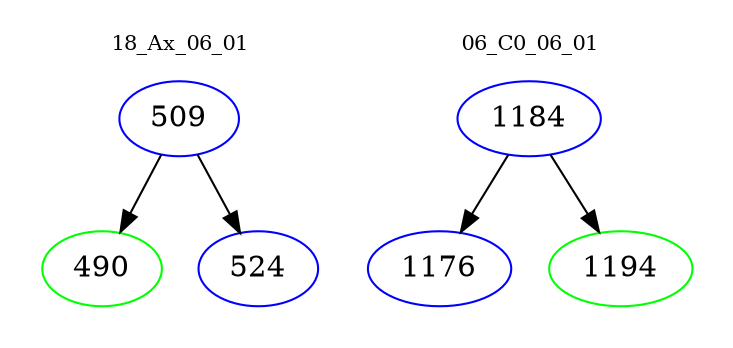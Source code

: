 digraph{
subgraph cluster_0 {
color = white
label = "18_Ax_06_01";
fontsize=10;
T0_509 [label="509", color="blue"]
T0_509 -> T0_490 [color="black"]
T0_490 [label="490", color="green"]
T0_509 -> T0_524 [color="black"]
T0_524 [label="524", color="blue"]
}
subgraph cluster_1 {
color = white
label = "06_C0_06_01";
fontsize=10;
T1_1184 [label="1184", color="blue"]
T1_1184 -> T1_1176 [color="black"]
T1_1176 [label="1176", color="blue"]
T1_1184 -> T1_1194 [color="black"]
T1_1194 [label="1194", color="green"]
}
}

